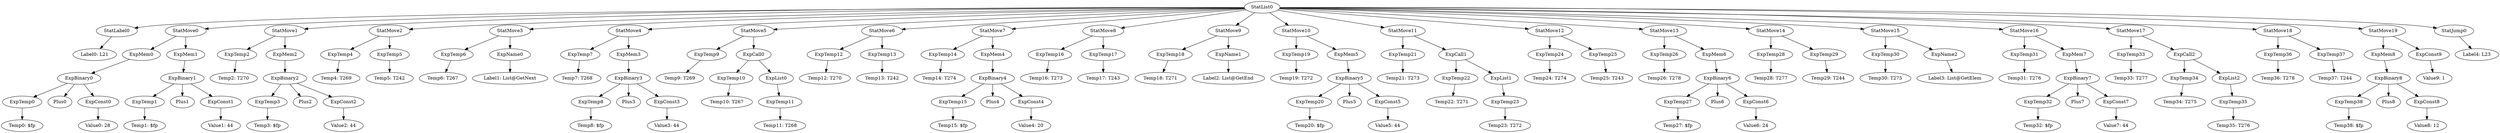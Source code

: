 digraph {
	ordering = out;
	StatJump0 -> "Label4: L23";
	StatMove8 -> ExpTemp16;
	StatMove8 -> ExpTemp17;
	StatMove0 -> ExpMem0;
	StatMove0 -> ExpMem1;
	ExpTemp32 -> "Temp32: $fp";
	ExpConst4 -> "Value4: 20";
	ExpConst0 -> "Value0: 28";
	ExpTemp16 -> "Temp16: T273";
	ExpBinary6 -> ExpTemp27;
	ExpBinary6 -> Plus6;
	ExpBinary6 -> ExpConst6;
	ExpTemp13 -> "Temp13: T242";
	StatMove6 -> ExpTemp12;
	StatMove6 -> ExpTemp13;
	ExpTemp6 -> "Temp6: T267";
	ExpName1 -> "Label2: List@GetEnd";
	ExpList0 -> ExpTemp11;
	ExpTemp9 -> "Temp9: T269";
	ExpMem3 -> ExpBinary3;
	ExpTemp37 -> "Temp37: T244";
	ExpConst3 -> "Value3: 44";
	ExpTemp30 -> "Temp30: T275";
	ExpConst2 -> "Value2: 44";
	ExpConst5 -> "Value5: 44";
	ExpConst1 -> "Value1: 44";
	ExpTemp8 -> "Temp8: $fp";
	ExpTemp18 -> "Temp18: T271";
	ExpBinary7 -> ExpTemp32;
	ExpBinary7 -> Plus7;
	ExpBinary7 -> ExpConst7;
	StatMove1 -> ExpTemp2;
	StatMove1 -> ExpMem2;
	ExpBinary1 -> ExpTemp1;
	ExpBinary1 -> Plus1;
	ExpBinary1 -> ExpConst1;
	StatMove7 -> ExpTemp14;
	StatMove7 -> ExpMem4;
	ExpConst9 -> "Value9: 1";
	StatMove5 -> ExpTemp9;
	StatMove5 -> ExpCall0;
	StatMove4 -> ExpTemp7;
	StatMove4 -> ExpMem3;
	ExpMem0 -> ExpBinary0;
	ExpMem1 -> ExpBinary1;
	ExpConst6 -> "Value6: 24";
	ExpTemp34 -> "Temp34: T275";
	ExpBinary2 -> ExpTemp3;
	ExpBinary2 -> Plus2;
	ExpBinary2 -> ExpConst2;
	ExpMem5 -> ExpBinary5;
	StatList0 -> StatLabel0;
	StatList0 -> StatMove0;
	StatList0 -> StatMove1;
	StatList0 -> StatMove2;
	StatList0 -> StatMove3;
	StatList0 -> StatMove4;
	StatList0 -> StatMove5;
	StatList0 -> StatMove6;
	StatList0 -> StatMove7;
	StatList0 -> StatMove8;
	StatList0 -> StatMove9;
	StatList0 -> StatMove10;
	StatList0 -> StatMove11;
	StatList0 -> StatMove12;
	StatList0 -> StatMove13;
	StatList0 -> StatMove14;
	StatList0 -> StatMove15;
	StatList0 -> StatMove16;
	StatList0 -> StatMove17;
	StatList0 -> StatMove18;
	StatList0 -> StatMove19;
	StatList0 -> StatJump0;
	ExpTemp0 -> "Temp0: $fp";
	ExpTemp7 -> "Temp7: T268";
	ExpCall0 -> ExpTemp10;
	ExpCall0 -> ExpList0;
	StatMove14 -> ExpTemp28;
	StatMove14 -> ExpTemp29;
	ExpTemp33 -> "Temp33: T277";
	ExpMem2 -> ExpBinary2;
	ExpTemp12 -> "Temp12: T270";
	ExpMem4 -> ExpBinary4;
	ExpBinary0 -> ExpTemp0;
	ExpBinary0 -> Plus0;
	ExpBinary0 -> ExpConst0;
	ExpTemp10 -> "Temp10: T267";
	ExpTemp2 -> "Temp2: T270";
	StatMove2 -> ExpTemp4;
	StatMove2 -> ExpTemp5;
	StatLabel0 -> "Label0: L21";
	ExpTemp19 -> "Temp19: T272";
	ExpTemp3 -> "Temp3: $fp";
	ExpTemp4 -> "Temp4: T269";
	StatMove12 -> ExpTemp24;
	StatMove12 -> ExpTemp25;
	ExpTemp14 -> "Temp14: T274";
	StatMove19 -> ExpMem8;
	StatMove19 -> ExpConst9;
	ExpTemp15 -> "Temp15: $fp";
	ExpTemp28 -> "Temp28: T277";
	ExpTemp5 -> "Temp5: T242";
	ExpTemp11 -> "Temp11: T268";
	StatMove3 -> ExpTemp6;
	StatMove3 -> ExpName0;
	ExpTemp23 -> "Temp23: T272";
	ExpTemp17 -> "Temp17: T243";
	ExpTemp21 -> "Temp21: T273";
	StatMove9 -> ExpTemp18;
	StatMove9 -> ExpName1;
	StatMove10 -> ExpTemp19;
	StatMove10 -> ExpMem5;
	ExpCall2 -> ExpTemp34;
	ExpCall2 -> ExpList2;
	ExpConst8 -> "Value8: 12";
	ExpName0 -> "Label1: List@GetNext";
	ExpTemp20 -> "Temp20: $fp";
	ExpBinary5 -> ExpTemp20;
	ExpBinary5 -> Plus5;
	ExpBinary5 -> ExpConst5;
	StatMove18 -> ExpTemp36;
	StatMove18 -> ExpTemp37;
	StatMove11 -> ExpTemp21;
	StatMove11 -> ExpCall1;
	ExpCall1 -> ExpTemp22;
	ExpCall1 -> ExpList1;
	ExpTemp24 -> "Temp24: T274";
	ExpMem6 -> ExpBinary6;
	ExpTemp25 -> "Temp25: T243";
	ExpTemp26 -> "Temp26: T278";
	StatMove13 -> ExpTemp26;
	StatMove13 -> ExpMem6;
	ExpTemp27 -> "Temp27: $fp";
	ExpTemp29 -> "Temp29: T244";
	ExpName2 -> "Label3: List@GetElem";
	StatMove16 -> ExpTemp31;
	StatMove16 -> ExpMem7;
	ExpTemp31 -> "Temp31: T276";
	ExpConst7 -> "Value7: 44";
	ExpBinary3 -> ExpTemp8;
	ExpBinary3 -> Plus3;
	ExpBinary3 -> ExpConst3;
	StatMove15 -> ExpTemp30;
	StatMove15 -> ExpName2;
	ExpMem7 -> ExpBinary7;
	StatMove17 -> ExpTemp33;
	StatMove17 -> ExpCall2;
	ExpBinary4 -> ExpTemp15;
	ExpBinary4 -> Plus4;
	ExpBinary4 -> ExpConst4;
	ExpList1 -> ExpTemp23;
	ExpTemp1 -> "Temp1: $fp";
	ExpTemp35 -> "Temp35: T276";
	ExpBinary8 -> ExpTemp38;
	ExpBinary8 -> Plus8;
	ExpBinary8 -> ExpConst8;
	ExpTemp22 -> "Temp22: T271";
	ExpList2 -> ExpTemp35;
	ExpTemp36 -> "Temp36: T278";
	ExpTemp38 -> "Temp38: $fp";
	ExpMem8 -> ExpBinary8;
}


